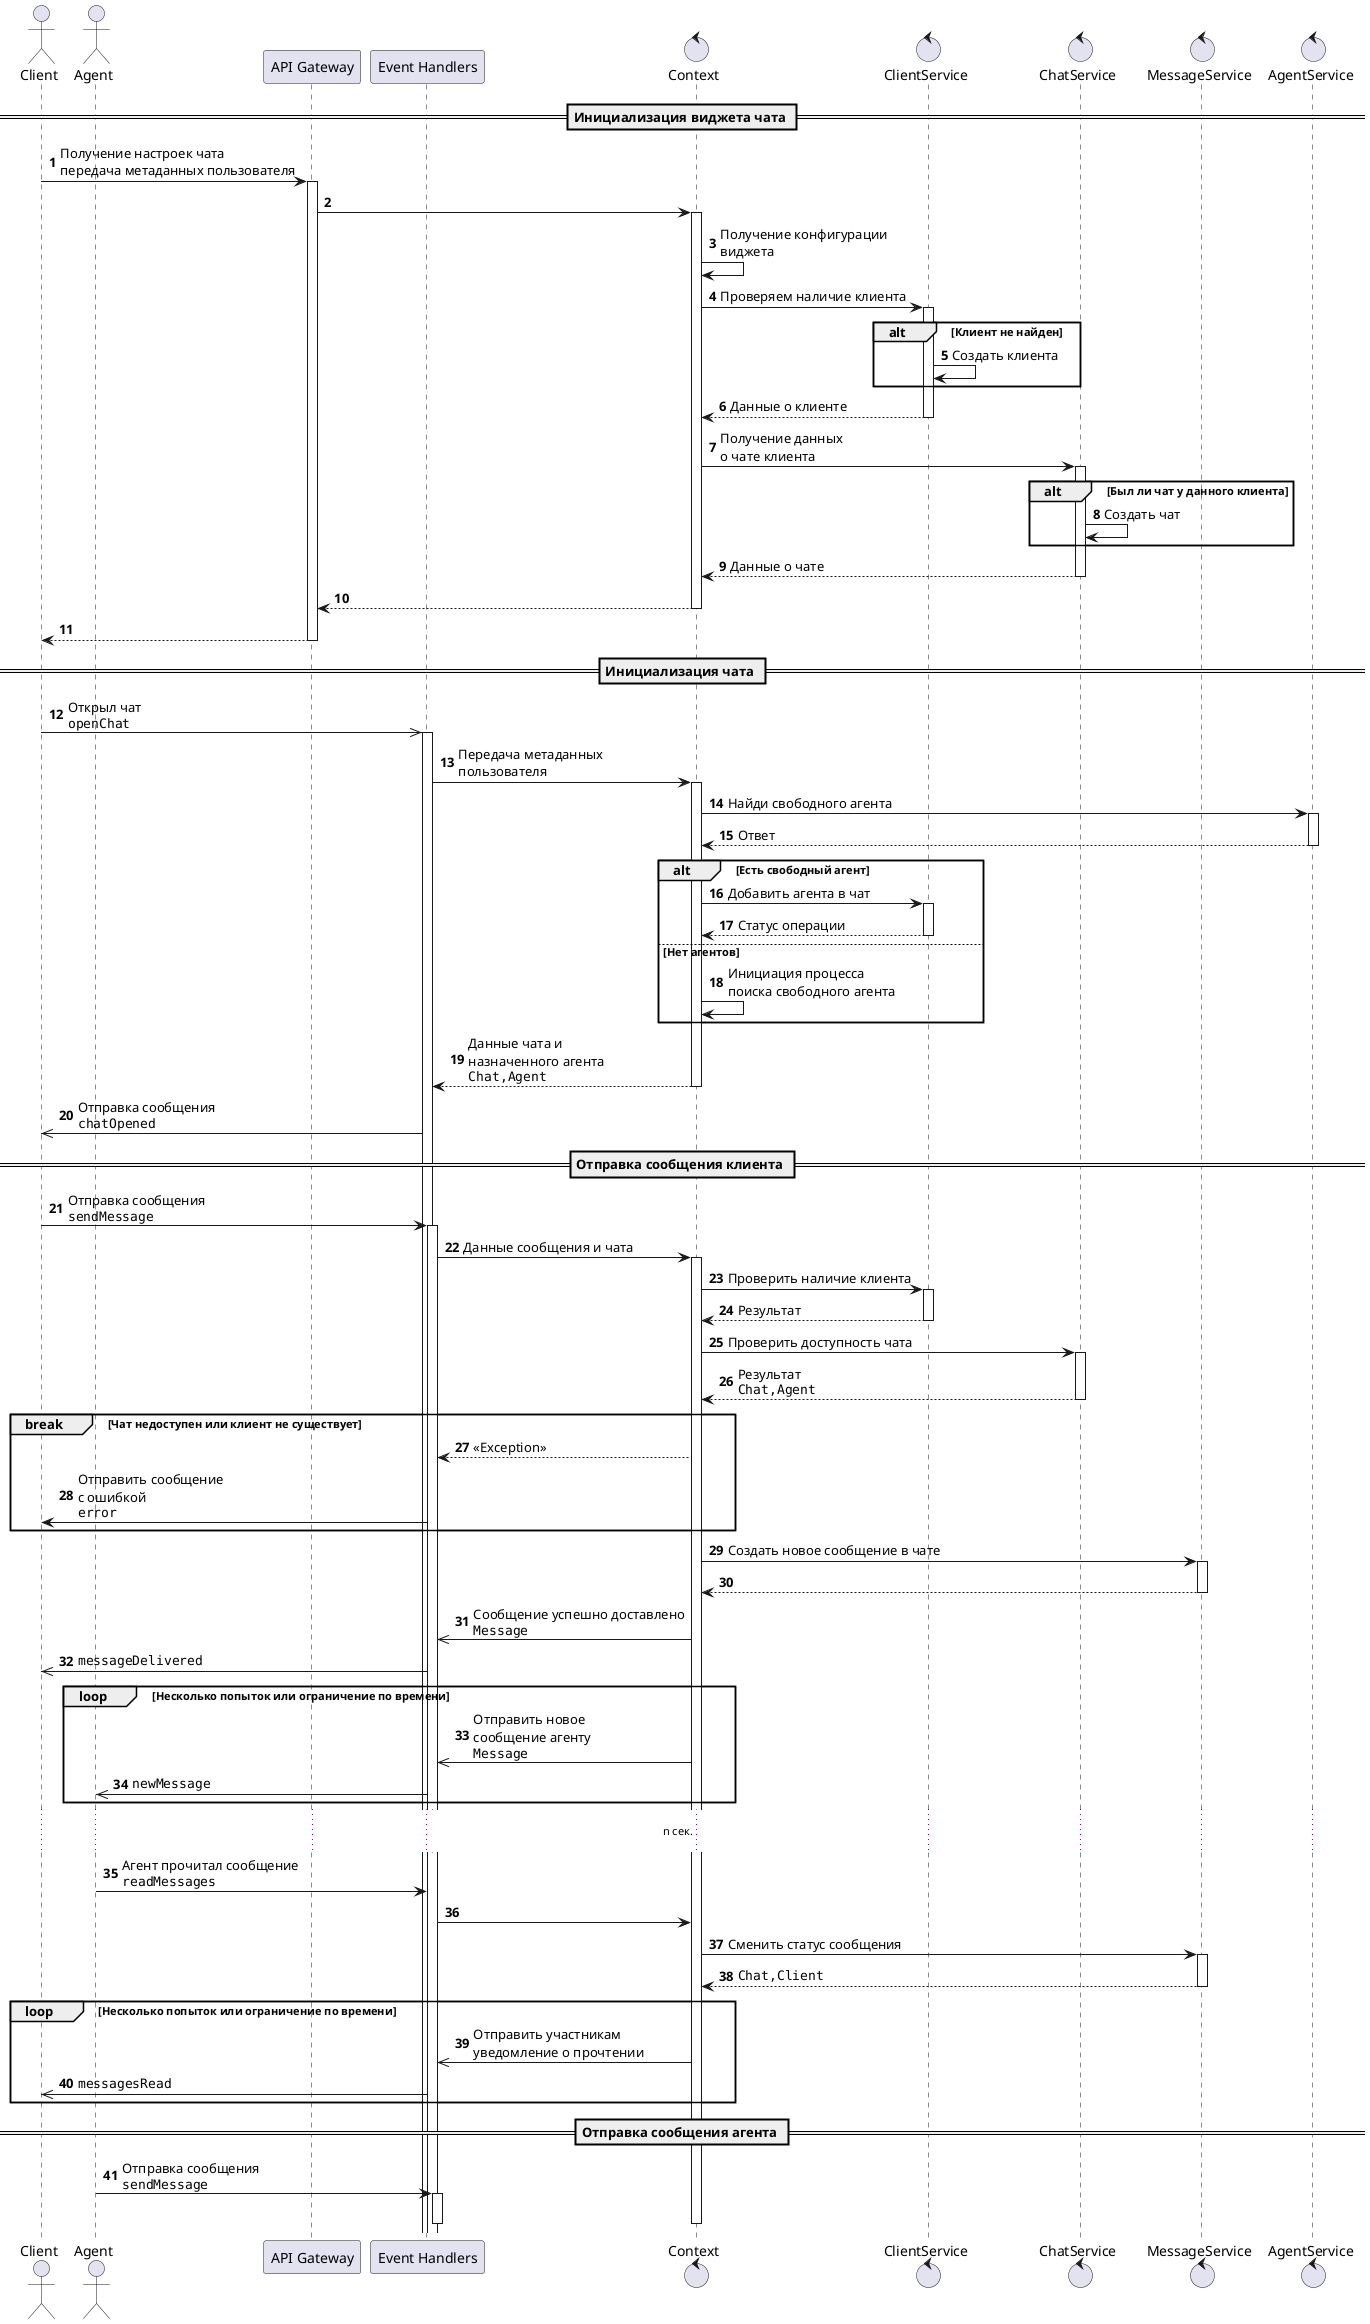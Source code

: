 @startuml

autonumber

actor Client as C
actor Agent as A

participant "API Gateway" as API
participant "Event Handlers" as E

control "Context" as X
control "ClientService" as CS
control "ChatService" as HS
control "MessageService" as MS
control "AgentService" as AS

== Инициализация виджета чата ==

C -> API++: Получение настроек чата\nпередача метаданных пользователя

API -> X++

X -> X: Получение конфигурации\nвиджета

X -> CS++: Проверяем наличие клиента
alt Клиент не найден
  CS -> CS: Создать клиента
end
CS --> X--: Данные о клиенте

X -> HS++: Получение данных\nо чате клиента
alt Был ли чат у данного клиента
  HS -> HS: Создать чат
end
HS --> X--: Данные о чате

X --> API--

API --> C--

== Инициализация чата ==

C ->> E++: Открыл чат\n""openChat""
E -> X++: Передача метаданных\nпользователя

X -> AS++: Найди свободного агента
AS --> X--: Ответ

alt Есть свободный агент
  X -> CS++: Добавить агента в чат
  CS --> X--: Статус операции
else Нет агентов
  X -> X: Инициация процесса\nпоиска свободного агента
end

X --> E--: Данные чата и\nназначенного агента\n""Chat,Agent""

E ->> C: Отправка сообщения\n""chatOpened""

== Отправка сообщения клиента ==

C -> E++: Отправка сообщения\n""sendMessage""

E -> X++: Данные сообщения и чата

X -> CS++: Проверить наличие клиента
CS --> X--: Результат

X -> HS++: Проверить доступность чата
HS --> X--: Результат\n""Chat,Agent""

break Чат недоступен или клиент не существует
  X --> E: << Exception >>
  E -> C: Отправить сообщение\nс ошибкой\n""error""
end

X -> MS++: Создать новое сообщение в чате
MS --> X--

X ->> E: Сообщение успешно доставлено\n""Message""
E ->> C: ""messageDelivered""

loop Несколько попыток или ограничение по времени
  X ->> E: Отправить новое\nсообщение агенту\n""Message""
  E ->> A: ""newMessage""
end

... n сек. ...

A -> E: Агент прочитал сообщение\n""readMessages""
E -> X
X -> MS++: Сменить статус сообщения
MS --> X--: ""Chat,Client""

loop Несколько попыток или ограничение по времени
  X ->> E: Отправить участникам\nуведомление о прочтении
  E ->> C: ""messagesRead""
end

== Отправка сообщения агента ==

A -> E++: Отправка сообщения\n""sendMessage""

deactivate X
deactivate E

@enduml
